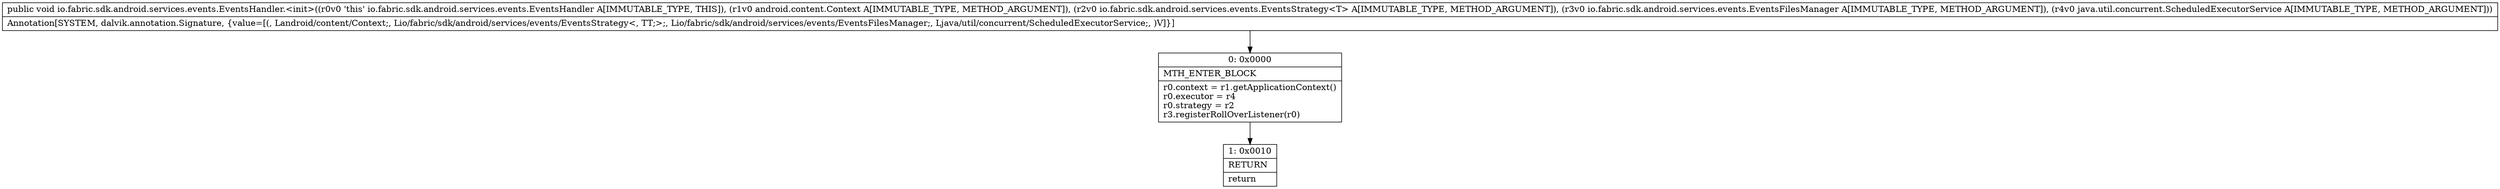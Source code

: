 digraph "CFG forio.fabric.sdk.android.services.events.EventsHandler.\<init\>(Landroid\/content\/Context;Lio\/fabric\/sdk\/android\/services\/events\/EventsStrategy;Lio\/fabric\/sdk\/android\/services\/events\/EventsFilesManager;Ljava\/util\/concurrent\/ScheduledExecutorService;)V" {
Node_0 [shape=record,label="{0\:\ 0x0000|MTH_ENTER_BLOCK\l|r0.context = r1.getApplicationContext()\lr0.executor = r4\lr0.strategy = r2\lr3.registerRollOverListener(r0)\l}"];
Node_1 [shape=record,label="{1\:\ 0x0010|RETURN\l|return\l}"];
MethodNode[shape=record,label="{public void io.fabric.sdk.android.services.events.EventsHandler.\<init\>((r0v0 'this' io.fabric.sdk.android.services.events.EventsHandler A[IMMUTABLE_TYPE, THIS]), (r1v0 android.content.Context A[IMMUTABLE_TYPE, METHOD_ARGUMENT]), (r2v0 io.fabric.sdk.android.services.events.EventsStrategy\<T\> A[IMMUTABLE_TYPE, METHOD_ARGUMENT]), (r3v0 io.fabric.sdk.android.services.events.EventsFilesManager A[IMMUTABLE_TYPE, METHOD_ARGUMENT]), (r4v0 java.util.concurrent.ScheduledExecutorService A[IMMUTABLE_TYPE, METHOD_ARGUMENT]))  | Annotation[SYSTEM, dalvik.annotation.Signature, \{value=[(, Landroid\/content\/Context;, Lio\/fabric\/sdk\/android\/services\/events\/EventsStrategy\<, TT;\>;, Lio\/fabric\/sdk\/android\/services\/events\/EventsFilesManager;, Ljava\/util\/concurrent\/ScheduledExecutorService;, )V]\}]\l}"];
MethodNode -> Node_0;
Node_0 -> Node_1;
}

